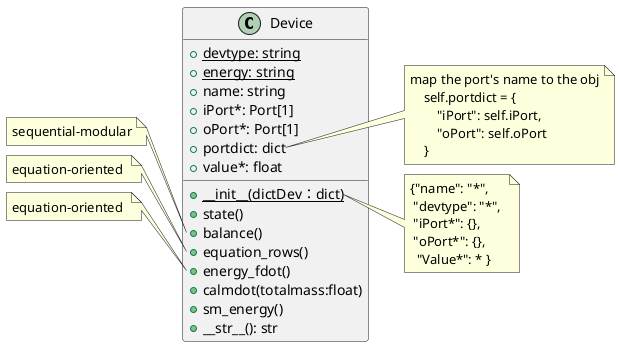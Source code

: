 @startuml
class Device{
    + {static} devtype: string 
    + {static} energy: string
    + name: string 
    + iPort*: Port[1]
    + oPort*: Port[1]
    + portdict: dict
    + value*: float  
    + {static} __init__(dictDev：dict)
    + state()
    + balance()
    + equation_rows()
    + energy_fdot()
    + calmdot(totalmass:float)
    + sm_energy()
    +__str__(): str
}
note left of Device::balance
    sequential-modular
end note
note left of Device::equation_rows
    equation-oriented 
end note
note left of Device::energy_fdot
    equation-oriented 
end note
note right of Device::portdict
map the port's name to the obj
    self.portdict = {
        "iPort": self.iPort,
        "oPort": self.oPort
    }
end note
note right of Device::__init__
    {"name": "*",
     "devtype": "*", 
     "iPort*": {},
     "oPort*": {},
      "Value*": * }
end note

@enduml